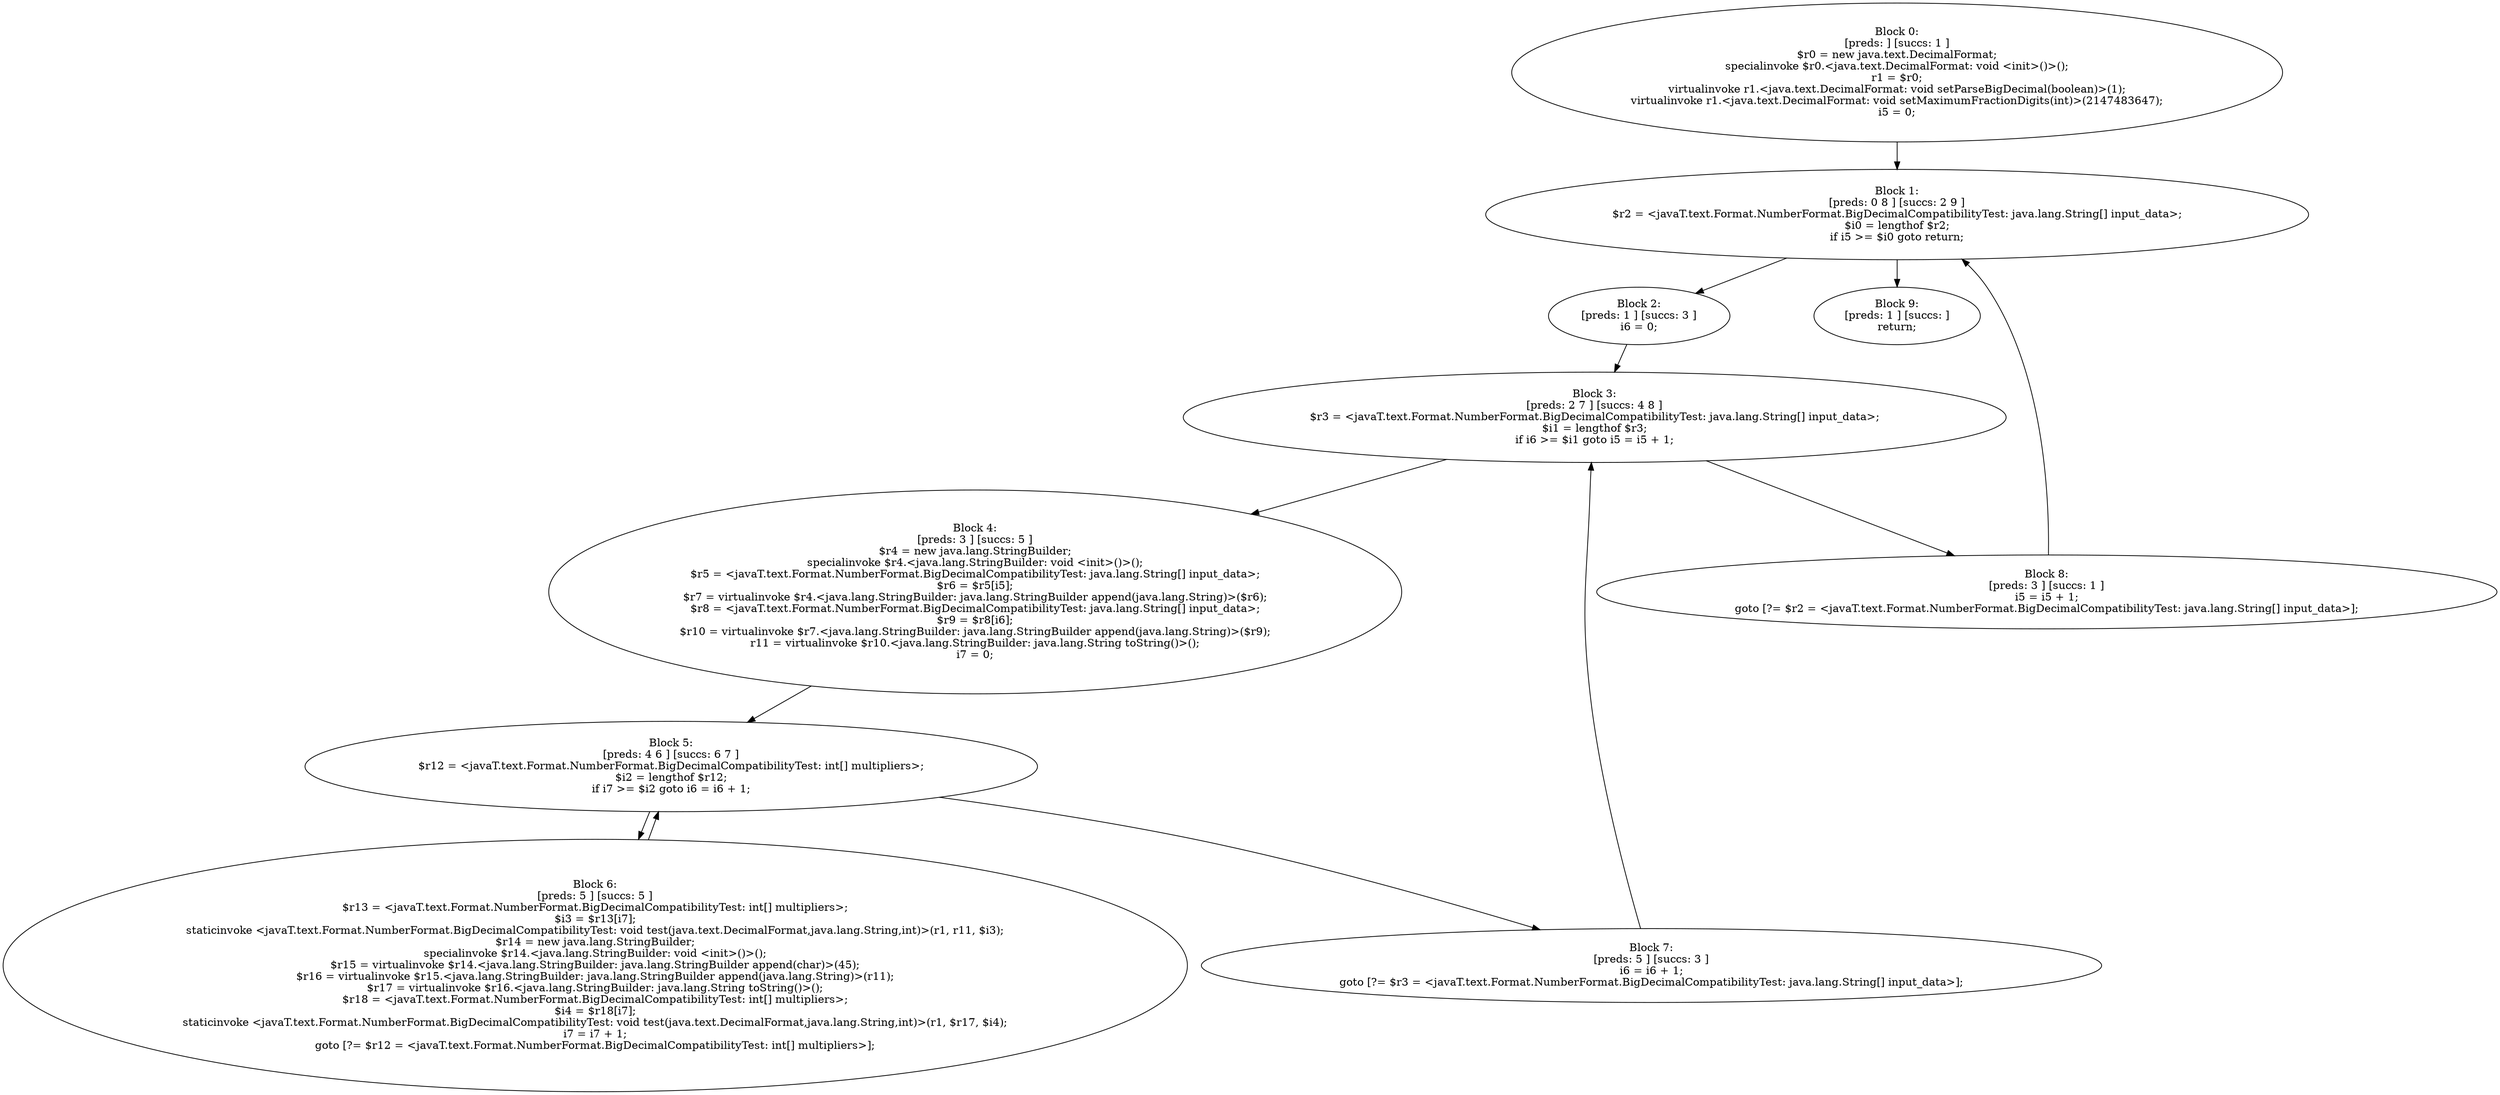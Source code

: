 digraph "unitGraph" {
    "Block 0:
[preds: ] [succs: 1 ]
$r0 = new java.text.DecimalFormat;
specialinvoke $r0.<java.text.DecimalFormat: void <init>()>();
r1 = $r0;
virtualinvoke r1.<java.text.DecimalFormat: void setParseBigDecimal(boolean)>(1);
virtualinvoke r1.<java.text.DecimalFormat: void setMaximumFractionDigits(int)>(2147483647);
i5 = 0;
"
    "Block 1:
[preds: 0 8 ] [succs: 2 9 ]
$r2 = <javaT.text.Format.NumberFormat.BigDecimalCompatibilityTest: java.lang.String[] input_data>;
$i0 = lengthof $r2;
if i5 >= $i0 goto return;
"
    "Block 2:
[preds: 1 ] [succs: 3 ]
i6 = 0;
"
    "Block 3:
[preds: 2 7 ] [succs: 4 8 ]
$r3 = <javaT.text.Format.NumberFormat.BigDecimalCompatibilityTest: java.lang.String[] input_data>;
$i1 = lengthof $r3;
if i6 >= $i1 goto i5 = i5 + 1;
"
    "Block 4:
[preds: 3 ] [succs: 5 ]
$r4 = new java.lang.StringBuilder;
specialinvoke $r4.<java.lang.StringBuilder: void <init>()>();
$r5 = <javaT.text.Format.NumberFormat.BigDecimalCompatibilityTest: java.lang.String[] input_data>;
$r6 = $r5[i5];
$r7 = virtualinvoke $r4.<java.lang.StringBuilder: java.lang.StringBuilder append(java.lang.String)>($r6);
$r8 = <javaT.text.Format.NumberFormat.BigDecimalCompatibilityTest: java.lang.String[] input_data>;
$r9 = $r8[i6];
$r10 = virtualinvoke $r7.<java.lang.StringBuilder: java.lang.StringBuilder append(java.lang.String)>($r9);
r11 = virtualinvoke $r10.<java.lang.StringBuilder: java.lang.String toString()>();
i7 = 0;
"
    "Block 5:
[preds: 4 6 ] [succs: 6 7 ]
$r12 = <javaT.text.Format.NumberFormat.BigDecimalCompatibilityTest: int[] multipliers>;
$i2 = lengthof $r12;
if i7 >= $i2 goto i6 = i6 + 1;
"
    "Block 6:
[preds: 5 ] [succs: 5 ]
$r13 = <javaT.text.Format.NumberFormat.BigDecimalCompatibilityTest: int[] multipliers>;
$i3 = $r13[i7];
staticinvoke <javaT.text.Format.NumberFormat.BigDecimalCompatibilityTest: void test(java.text.DecimalFormat,java.lang.String,int)>(r1, r11, $i3);
$r14 = new java.lang.StringBuilder;
specialinvoke $r14.<java.lang.StringBuilder: void <init>()>();
$r15 = virtualinvoke $r14.<java.lang.StringBuilder: java.lang.StringBuilder append(char)>(45);
$r16 = virtualinvoke $r15.<java.lang.StringBuilder: java.lang.StringBuilder append(java.lang.String)>(r11);
$r17 = virtualinvoke $r16.<java.lang.StringBuilder: java.lang.String toString()>();
$r18 = <javaT.text.Format.NumberFormat.BigDecimalCompatibilityTest: int[] multipliers>;
$i4 = $r18[i7];
staticinvoke <javaT.text.Format.NumberFormat.BigDecimalCompatibilityTest: void test(java.text.DecimalFormat,java.lang.String,int)>(r1, $r17, $i4);
i7 = i7 + 1;
goto [?= $r12 = <javaT.text.Format.NumberFormat.BigDecimalCompatibilityTest: int[] multipliers>];
"
    "Block 7:
[preds: 5 ] [succs: 3 ]
i6 = i6 + 1;
goto [?= $r3 = <javaT.text.Format.NumberFormat.BigDecimalCompatibilityTest: java.lang.String[] input_data>];
"
    "Block 8:
[preds: 3 ] [succs: 1 ]
i5 = i5 + 1;
goto [?= $r2 = <javaT.text.Format.NumberFormat.BigDecimalCompatibilityTest: java.lang.String[] input_data>];
"
    "Block 9:
[preds: 1 ] [succs: ]
return;
"
    "Block 0:
[preds: ] [succs: 1 ]
$r0 = new java.text.DecimalFormat;
specialinvoke $r0.<java.text.DecimalFormat: void <init>()>();
r1 = $r0;
virtualinvoke r1.<java.text.DecimalFormat: void setParseBigDecimal(boolean)>(1);
virtualinvoke r1.<java.text.DecimalFormat: void setMaximumFractionDigits(int)>(2147483647);
i5 = 0;
"->"Block 1:
[preds: 0 8 ] [succs: 2 9 ]
$r2 = <javaT.text.Format.NumberFormat.BigDecimalCompatibilityTest: java.lang.String[] input_data>;
$i0 = lengthof $r2;
if i5 >= $i0 goto return;
";
    "Block 1:
[preds: 0 8 ] [succs: 2 9 ]
$r2 = <javaT.text.Format.NumberFormat.BigDecimalCompatibilityTest: java.lang.String[] input_data>;
$i0 = lengthof $r2;
if i5 >= $i0 goto return;
"->"Block 2:
[preds: 1 ] [succs: 3 ]
i6 = 0;
";
    "Block 1:
[preds: 0 8 ] [succs: 2 9 ]
$r2 = <javaT.text.Format.NumberFormat.BigDecimalCompatibilityTest: java.lang.String[] input_data>;
$i0 = lengthof $r2;
if i5 >= $i0 goto return;
"->"Block 9:
[preds: 1 ] [succs: ]
return;
";
    "Block 2:
[preds: 1 ] [succs: 3 ]
i6 = 0;
"->"Block 3:
[preds: 2 7 ] [succs: 4 8 ]
$r3 = <javaT.text.Format.NumberFormat.BigDecimalCompatibilityTest: java.lang.String[] input_data>;
$i1 = lengthof $r3;
if i6 >= $i1 goto i5 = i5 + 1;
";
    "Block 3:
[preds: 2 7 ] [succs: 4 8 ]
$r3 = <javaT.text.Format.NumberFormat.BigDecimalCompatibilityTest: java.lang.String[] input_data>;
$i1 = lengthof $r3;
if i6 >= $i1 goto i5 = i5 + 1;
"->"Block 4:
[preds: 3 ] [succs: 5 ]
$r4 = new java.lang.StringBuilder;
specialinvoke $r4.<java.lang.StringBuilder: void <init>()>();
$r5 = <javaT.text.Format.NumberFormat.BigDecimalCompatibilityTest: java.lang.String[] input_data>;
$r6 = $r5[i5];
$r7 = virtualinvoke $r4.<java.lang.StringBuilder: java.lang.StringBuilder append(java.lang.String)>($r6);
$r8 = <javaT.text.Format.NumberFormat.BigDecimalCompatibilityTest: java.lang.String[] input_data>;
$r9 = $r8[i6];
$r10 = virtualinvoke $r7.<java.lang.StringBuilder: java.lang.StringBuilder append(java.lang.String)>($r9);
r11 = virtualinvoke $r10.<java.lang.StringBuilder: java.lang.String toString()>();
i7 = 0;
";
    "Block 3:
[preds: 2 7 ] [succs: 4 8 ]
$r3 = <javaT.text.Format.NumberFormat.BigDecimalCompatibilityTest: java.lang.String[] input_data>;
$i1 = lengthof $r3;
if i6 >= $i1 goto i5 = i5 + 1;
"->"Block 8:
[preds: 3 ] [succs: 1 ]
i5 = i5 + 1;
goto [?= $r2 = <javaT.text.Format.NumberFormat.BigDecimalCompatibilityTest: java.lang.String[] input_data>];
";
    "Block 4:
[preds: 3 ] [succs: 5 ]
$r4 = new java.lang.StringBuilder;
specialinvoke $r4.<java.lang.StringBuilder: void <init>()>();
$r5 = <javaT.text.Format.NumberFormat.BigDecimalCompatibilityTest: java.lang.String[] input_data>;
$r6 = $r5[i5];
$r7 = virtualinvoke $r4.<java.lang.StringBuilder: java.lang.StringBuilder append(java.lang.String)>($r6);
$r8 = <javaT.text.Format.NumberFormat.BigDecimalCompatibilityTest: java.lang.String[] input_data>;
$r9 = $r8[i6];
$r10 = virtualinvoke $r7.<java.lang.StringBuilder: java.lang.StringBuilder append(java.lang.String)>($r9);
r11 = virtualinvoke $r10.<java.lang.StringBuilder: java.lang.String toString()>();
i7 = 0;
"->"Block 5:
[preds: 4 6 ] [succs: 6 7 ]
$r12 = <javaT.text.Format.NumberFormat.BigDecimalCompatibilityTest: int[] multipliers>;
$i2 = lengthof $r12;
if i7 >= $i2 goto i6 = i6 + 1;
";
    "Block 5:
[preds: 4 6 ] [succs: 6 7 ]
$r12 = <javaT.text.Format.NumberFormat.BigDecimalCompatibilityTest: int[] multipliers>;
$i2 = lengthof $r12;
if i7 >= $i2 goto i6 = i6 + 1;
"->"Block 6:
[preds: 5 ] [succs: 5 ]
$r13 = <javaT.text.Format.NumberFormat.BigDecimalCompatibilityTest: int[] multipliers>;
$i3 = $r13[i7];
staticinvoke <javaT.text.Format.NumberFormat.BigDecimalCompatibilityTest: void test(java.text.DecimalFormat,java.lang.String,int)>(r1, r11, $i3);
$r14 = new java.lang.StringBuilder;
specialinvoke $r14.<java.lang.StringBuilder: void <init>()>();
$r15 = virtualinvoke $r14.<java.lang.StringBuilder: java.lang.StringBuilder append(char)>(45);
$r16 = virtualinvoke $r15.<java.lang.StringBuilder: java.lang.StringBuilder append(java.lang.String)>(r11);
$r17 = virtualinvoke $r16.<java.lang.StringBuilder: java.lang.String toString()>();
$r18 = <javaT.text.Format.NumberFormat.BigDecimalCompatibilityTest: int[] multipliers>;
$i4 = $r18[i7];
staticinvoke <javaT.text.Format.NumberFormat.BigDecimalCompatibilityTest: void test(java.text.DecimalFormat,java.lang.String,int)>(r1, $r17, $i4);
i7 = i7 + 1;
goto [?= $r12 = <javaT.text.Format.NumberFormat.BigDecimalCompatibilityTest: int[] multipliers>];
";
    "Block 5:
[preds: 4 6 ] [succs: 6 7 ]
$r12 = <javaT.text.Format.NumberFormat.BigDecimalCompatibilityTest: int[] multipliers>;
$i2 = lengthof $r12;
if i7 >= $i2 goto i6 = i6 + 1;
"->"Block 7:
[preds: 5 ] [succs: 3 ]
i6 = i6 + 1;
goto [?= $r3 = <javaT.text.Format.NumberFormat.BigDecimalCompatibilityTest: java.lang.String[] input_data>];
";
    "Block 6:
[preds: 5 ] [succs: 5 ]
$r13 = <javaT.text.Format.NumberFormat.BigDecimalCompatibilityTest: int[] multipliers>;
$i3 = $r13[i7];
staticinvoke <javaT.text.Format.NumberFormat.BigDecimalCompatibilityTest: void test(java.text.DecimalFormat,java.lang.String,int)>(r1, r11, $i3);
$r14 = new java.lang.StringBuilder;
specialinvoke $r14.<java.lang.StringBuilder: void <init>()>();
$r15 = virtualinvoke $r14.<java.lang.StringBuilder: java.lang.StringBuilder append(char)>(45);
$r16 = virtualinvoke $r15.<java.lang.StringBuilder: java.lang.StringBuilder append(java.lang.String)>(r11);
$r17 = virtualinvoke $r16.<java.lang.StringBuilder: java.lang.String toString()>();
$r18 = <javaT.text.Format.NumberFormat.BigDecimalCompatibilityTest: int[] multipliers>;
$i4 = $r18[i7];
staticinvoke <javaT.text.Format.NumberFormat.BigDecimalCompatibilityTest: void test(java.text.DecimalFormat,java.lang.String,int)>(r1, $r17, $i4);
i7 = i7 + 1;
goto [?= $r12 = <javaT.text.Format.NumberFormat.BigDecimalCompatibilityTest: int[] multipliers>];
"->"Block 5:
[preds: 4 6 ] [succs: 6 7 ]
$r12 = <javaT.text.Format.NumberFormat.BigDecimalCompatibilityTest: int[] multipliers>;
$i2 = lengthof $r12;
if i7 >= $i2 goto i6 = i6 + 1;
";
    "Block 7:
[preds: 5 ] [succs: 3 ]
i6 = i6 + 1;
goto [?= $r3 = <javaT.text.Format.NumberFormat.BigDecimalCompatibilityTest: java.lang.String[] input_data>];
"->"Block 3:
[preds: 2 7 ] [succs: 4 8 ]
$r3 = <javaT.text.Format.NumberFormat.BigDecimalCompatibilityTest: java.lang.String[] input_data>;
$i1 = lengthof $r3;
if i6 >= $i1 goto i5 = i5 + 1;
";
    "Block 8:
[preds: 3 ] [succs: 1 ]
i5 = i5 + 1;
goto [?= $r2 = <javaT.text.Format.NumberFormat.BigDecimalCompatibilityTest: java.lang.String[] input_data>];
"->"Block 1:
[preds: 0 8 ] [succs: 2 9 ]
$r2 = <javaT.text.Format.NumberFormat.BigDecimalCompatibilityTest: java.lang.String[] input_data>;
$i0 = lengthof $r2;
if i5 >= $i0 goto return;
";
}
